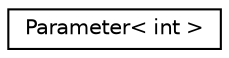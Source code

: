 digraph "Graphical Class Hierarchy"
{
 // LATEX_PDF_SIZE
  edge [fontname="Helvetica",fontsize="10",labelfontname="Helvetica",labelfontsize="10"];
  node [fontname="Helvetica",fontsize="10",shape=record];
  rankdir="LR";
  Node0 [label="Parameter\< int \>",height=0.2,width=0.4,color="black", fillcolor="white", style="filled",URL="$class_parameter.html",tooltip=" "];
}
